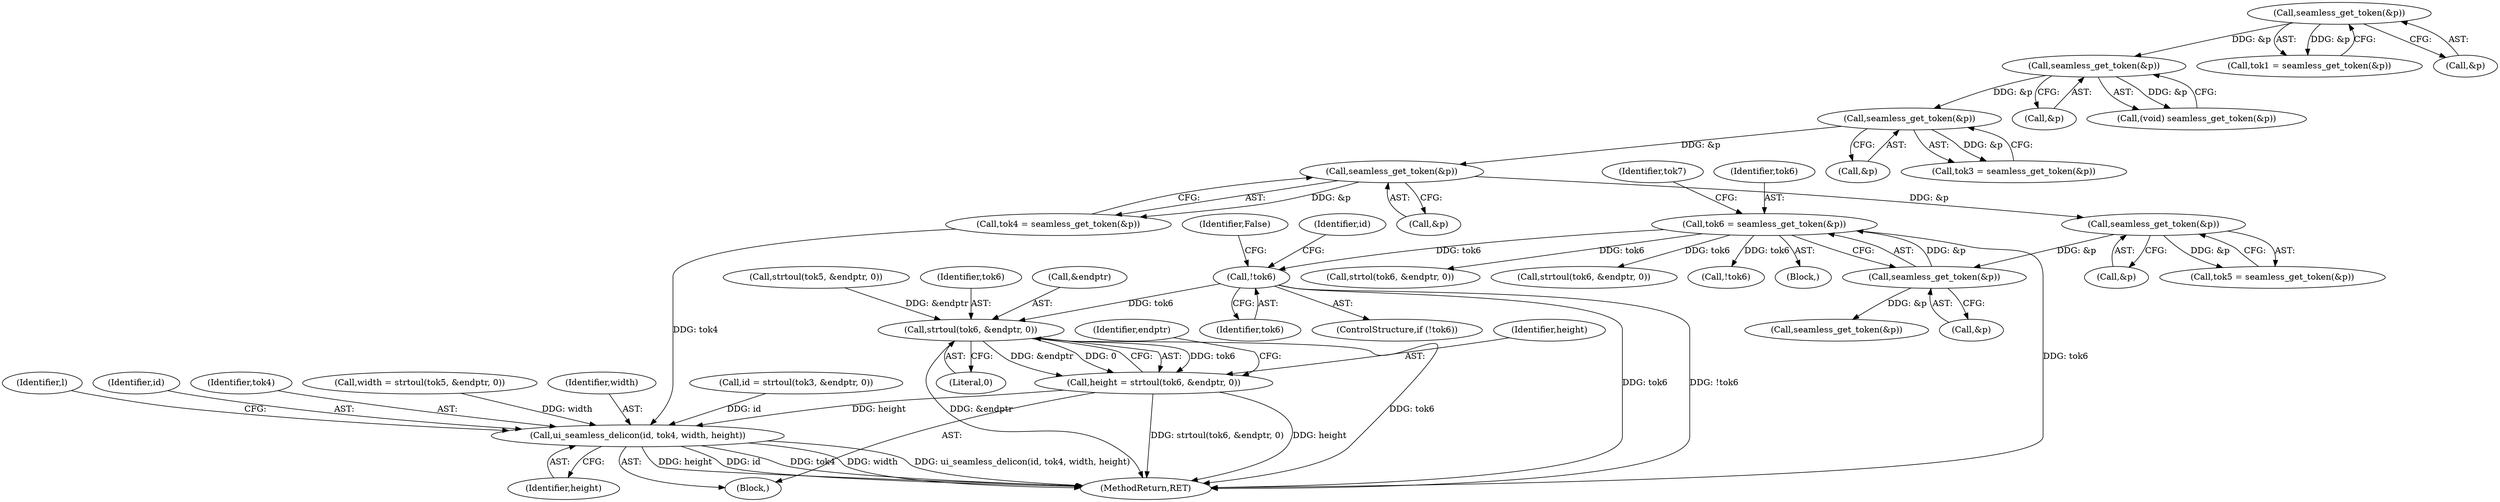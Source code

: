 digraph "0_rdesktop_4dca546d04321a610c1835010b5dad85163b65e1_14@pointer" {
"1000458" [label="(Call,!tok6)"];
"1000156" [label="(Call,tok6 = seamless_get_token(&p))"];
"1000158" [label="(Call,seamless_get_token(&p))"];
"1000153" [label="(Call,seamless_get_token(&p))"];
"1000148" [label="(Call,seamless_get_token(&p))"];
"1000143" [label="(Call,seamless_get_token(&p))"];
"1000138" [label="(Call,seamless_get_token(&p))"];
"1000133" [label="(Call,seamless_get_token(&p))"];
"1000488" [label="(Call,strtoul(tok6, &endptr, 0))"];
"1000486" [label="(Call,height = strtoul(tok6, &endptr, 0))"];
"1000498" [label="(Call,ui_seamless_delicon(id, tok4, width, height))"];
"1000154" [label="(Call,&p)"];
"1000149" [label="(Call,&p)"];
"1000489" [label="(Identifier,tok6)"];
"1000146" [label="(Call,tok4 = seamless_get_token(&p))"];
"1000162" [label="(Identifier,tok7)"];
"1000500" [label="(Identifier,tok4)"];
"1000148" [label="(Call,seamless_get_token(&p))"];
"1000454" [label="(Block,)"];
"1000474" [label="(Call,width = strtoul(tok5, &endptr, 0))"];
"1000144" [label="(Call,&p)"];
"1000490" [label="(Call,&endptr)"];
"1000153" [label="(Call,seamless_get_token(&p))"];
"1000458" [label="(Call,!tok6)"];
"1000151" [label="(Call,tok5 = seamless_get_token(&p))"];
"1000163" [label="(Call,seamless_get_token(&p))"];
"1000501" [label="(Identifier,width)"];
"1000158" [label="(Call,seamless_get_token(&p))"];
"1000462" [label="(Call,id = strtoul(tok3, &endptr, 0))"];
"1000139" [label="(Call,&p)"];
"1000461" [label="(Identifier,False)"];
"1000486" [label="(Call,height = strtoul(tok6, &endptr, 0))"];
"1000495" [label="(Identifier,endptr)"];
"1000492" [label="(Literal,0)"];
"1000143" [label="(Call,seamless_get_token(&p))"];
"1000136" [label="(Call,(void) seamless_get_token(&p))"];
"1000459" [label="(Identifier,tok6)"];
"1000159" [label="(Call,&p)"];
"1000502" [label="(Identifier,height)"];
"1000557" [label="(Call,strtol(tok6, &endptr, 0))"];
"1000131" [label="(Call,tok1 = seamless_get_token(&p))"];
"1000488" [label="(Call,strtoul(tok6, &endptr, 0))"];
"1000487" [label="(Identifier,height)"];
"1000904" [label="(Identifier,l)"];
"1000157" [label="(Identifier,tok6)"];
"1000133" [label="(Call,seamless_get_token(&p))"];
"1000498" [label="(Call,ui_seamless_delicon(id, tok4, width, height))"];
"1000358" [label="(Call,strtoul(tok6, &endptr, 0))"];
"1000499" [label="(Identifier,id)"];
"1000457" [label="(ControlStructure,if (!tok6))"];
"1000180" [label="(Call,!tok6)"];
"1000141" [label="(Call,tok3 = seamless_get_token(&p))"];
"1000104" [label="(Block,)"];
"1000134" [label="(Call,&p)"];
"1000156" [label="(Call,tok6 = seamless_get_token(&p))"];
"1000476" [label="(Call,strtoul(tok5, &endptr, 0))"];
"1000138" [label="(Call,seamless_get_token(&p))"];
"1000463" [label="(Identifier,id)"];
"1000907" [label="(MethodReturn,RET)"];
"1000458" -> "1000457"  [label="AST: "];
"1000458" -> "1000459"  [label="CFG: "];
"1000459" -> "1000458"  [label="AST: "];
"1000461" -> "1000458"  [label="CFG: "];
"1000463" -> "1000458"  [label="CFG: "];
"1000458" -> "1000907"  [label="DDG: tok6"];
"1000458" -> "1000907"  [label="DDG: !tok6"];
"1000156" -> "1000458"  [label="DDG: tok6"];
"1000458" -> "1000488"  [label="DDG: tok6"];
"1000156" -> "1000104"  [label="AST: "];
"1000156" -> "1000158"  [label="CFG: "];
"1000157" -> "1000156"  [label="AST: "];
"1000158" -> "1000156"  [label="AST: "];
"1000162" -> "1000156"  [label="CFG: "];
"1000156" -> "1000907"  [label="DDG: tok6"];
"1000158" -> "1000156"  [label="DDG: &p"];
"1000156" -> "1000180"  [label="DDG: tok6"];
"1000156" -> "1000358"  [label="DDG: tok6"];
"1000156" -> "1000557"  [label="DDG: tok6"];
"1000158" -> "1000159"  [label="CFG: "];
"1000159" -> "1000158"  [label="AST: "];
"1000153" -> "1000158"  [label="DDG: &p"];
"1000158" -> "1000163"  [label="DDG: &p"];
"1000153" -> "1000151"  [label="AST: "];
"1000153" -> "1000154"  [label="CFG: "];
"1000154" -> "1000153"  [label="AST: "];
"1000151" -> "1000153"  [label="CFG: "];
"1000153" -> "1000151"  [label="DDG: &p"];
"1000148" -> "1000153"  [label="DDG: &p"];
"1000148" -> "1000146"  [label="AST: "];
"1000148" -> "1000149"  [label="CFG: "];
"1000149" -> "1000148"  [label="AST: "];
"1000146" -> "1000148"  [label="CFG: "];
"1000148" -> "1000146"  [label="DDG: &p"];
"1000143" -> "1000148"  [label="DDG: &p"];
"1000143" -> "1000141"  [label="AST: "];
"1000143" -> "1000144"  [label="CFG: "];
"1000144" -> "1000143"  [label="AST: "];
"1000141" -> "1000143"  [label="CFG: "];
"1000143" -> "1000141"  [label="DDG: &p"];
"1000138" -> "1000143"  [label="DDG: &p"];
"1000138" -> "1000136"  [label="AST: "];
"1000138" -> "1000139"  [label="CFG: "];
"1000139" -> "1000138"  [label="AST: "];
"1000136" -> "1000138"  [label="CFG: "];
"1000138" -> "1000136"  [label="DDG: &p"];
"1000133" -> "1000138"  [label="DDG: &p"];
"1000133" -> "1000131"  [label="AST: "];
"1000133" -> "1000134"  [label="CFG: "];
"1000134" -> "1000133"  [label="AST: "];
"1000131" -> "1000133"  [label="CFG: "];
"1000133" -> "1000131"  [label="DDG: &p"];
"1000488" -> "1000486"  [label="AST: "];
"1000488" -> "1000492"  [label="CFG: "];
"1000489" -> "1000488"  [label="AST: "];
"1000490" -> "1000488"  [label="AST: "];
"1000492" -> "1000488"  [label="AST: "];
"1000486" -> "1000488"  [label="CFG: "];
"1000488" -> "1000907"  [label="DDG: tok6"];
"1000488" -> "1000907"  [label="DDG: &endptr"];
"1000488" -> "1000486"  [label="DDG: tok6"];
"1000488" -> "1000486"  [label="DDG: &endptr"];
"1000488" -> "1000486"  [label="DDG: 0"];
"1000476" -> "1000488"  [label="DDG: &endptr"];
"1000486" -> "1000454"  [label="AST: "];
"1000487" -> "1000486"  [label="AST: "];
"1000495" -> "1000486"  [label="CFG: "];
"1000486" -> "1000907"  [label="DDG: strtoul(tok6, &endptr, 0)"];
"1000486" -> "1000907"  [label="DDG: height"];
"1000486" -> "1000498"  [label="DDG: height"];
"1000498" -> "1000454"  [label="AST: "];
"1000498" -> "1000502"  [label="CFG: "];
"1000499" -> "1000498"  [label="AST: "];
"1000500" -> "1000498"  [label="AST: "];
"1000501" -> "1000498"  [label="AST: "];
"1000502" -> "1000498"  [label="AST: "];
"1000904" -> "1000498"  [label="CFG: "];
"1000498" -> "1000907"  [label="DDG: ui_seamless_delicon(id, tok4, width, height)"];
"1000498" -> "1000907"  [label="DDG: height"];
"1000498" -> "1000907"  [label="DDG: id"];
"1000498" -> "1000907"  [label="DDG: tok4"];
"1000498" -> "1000907"  [label="DDG: width"];
"1000462" -> "1000498"  [label="DDG: id"];
"1000146" -> "1000498"  [label="DDG: tok4"];
"1000474" -> "1000498"  [label="DDG: width"];
}
